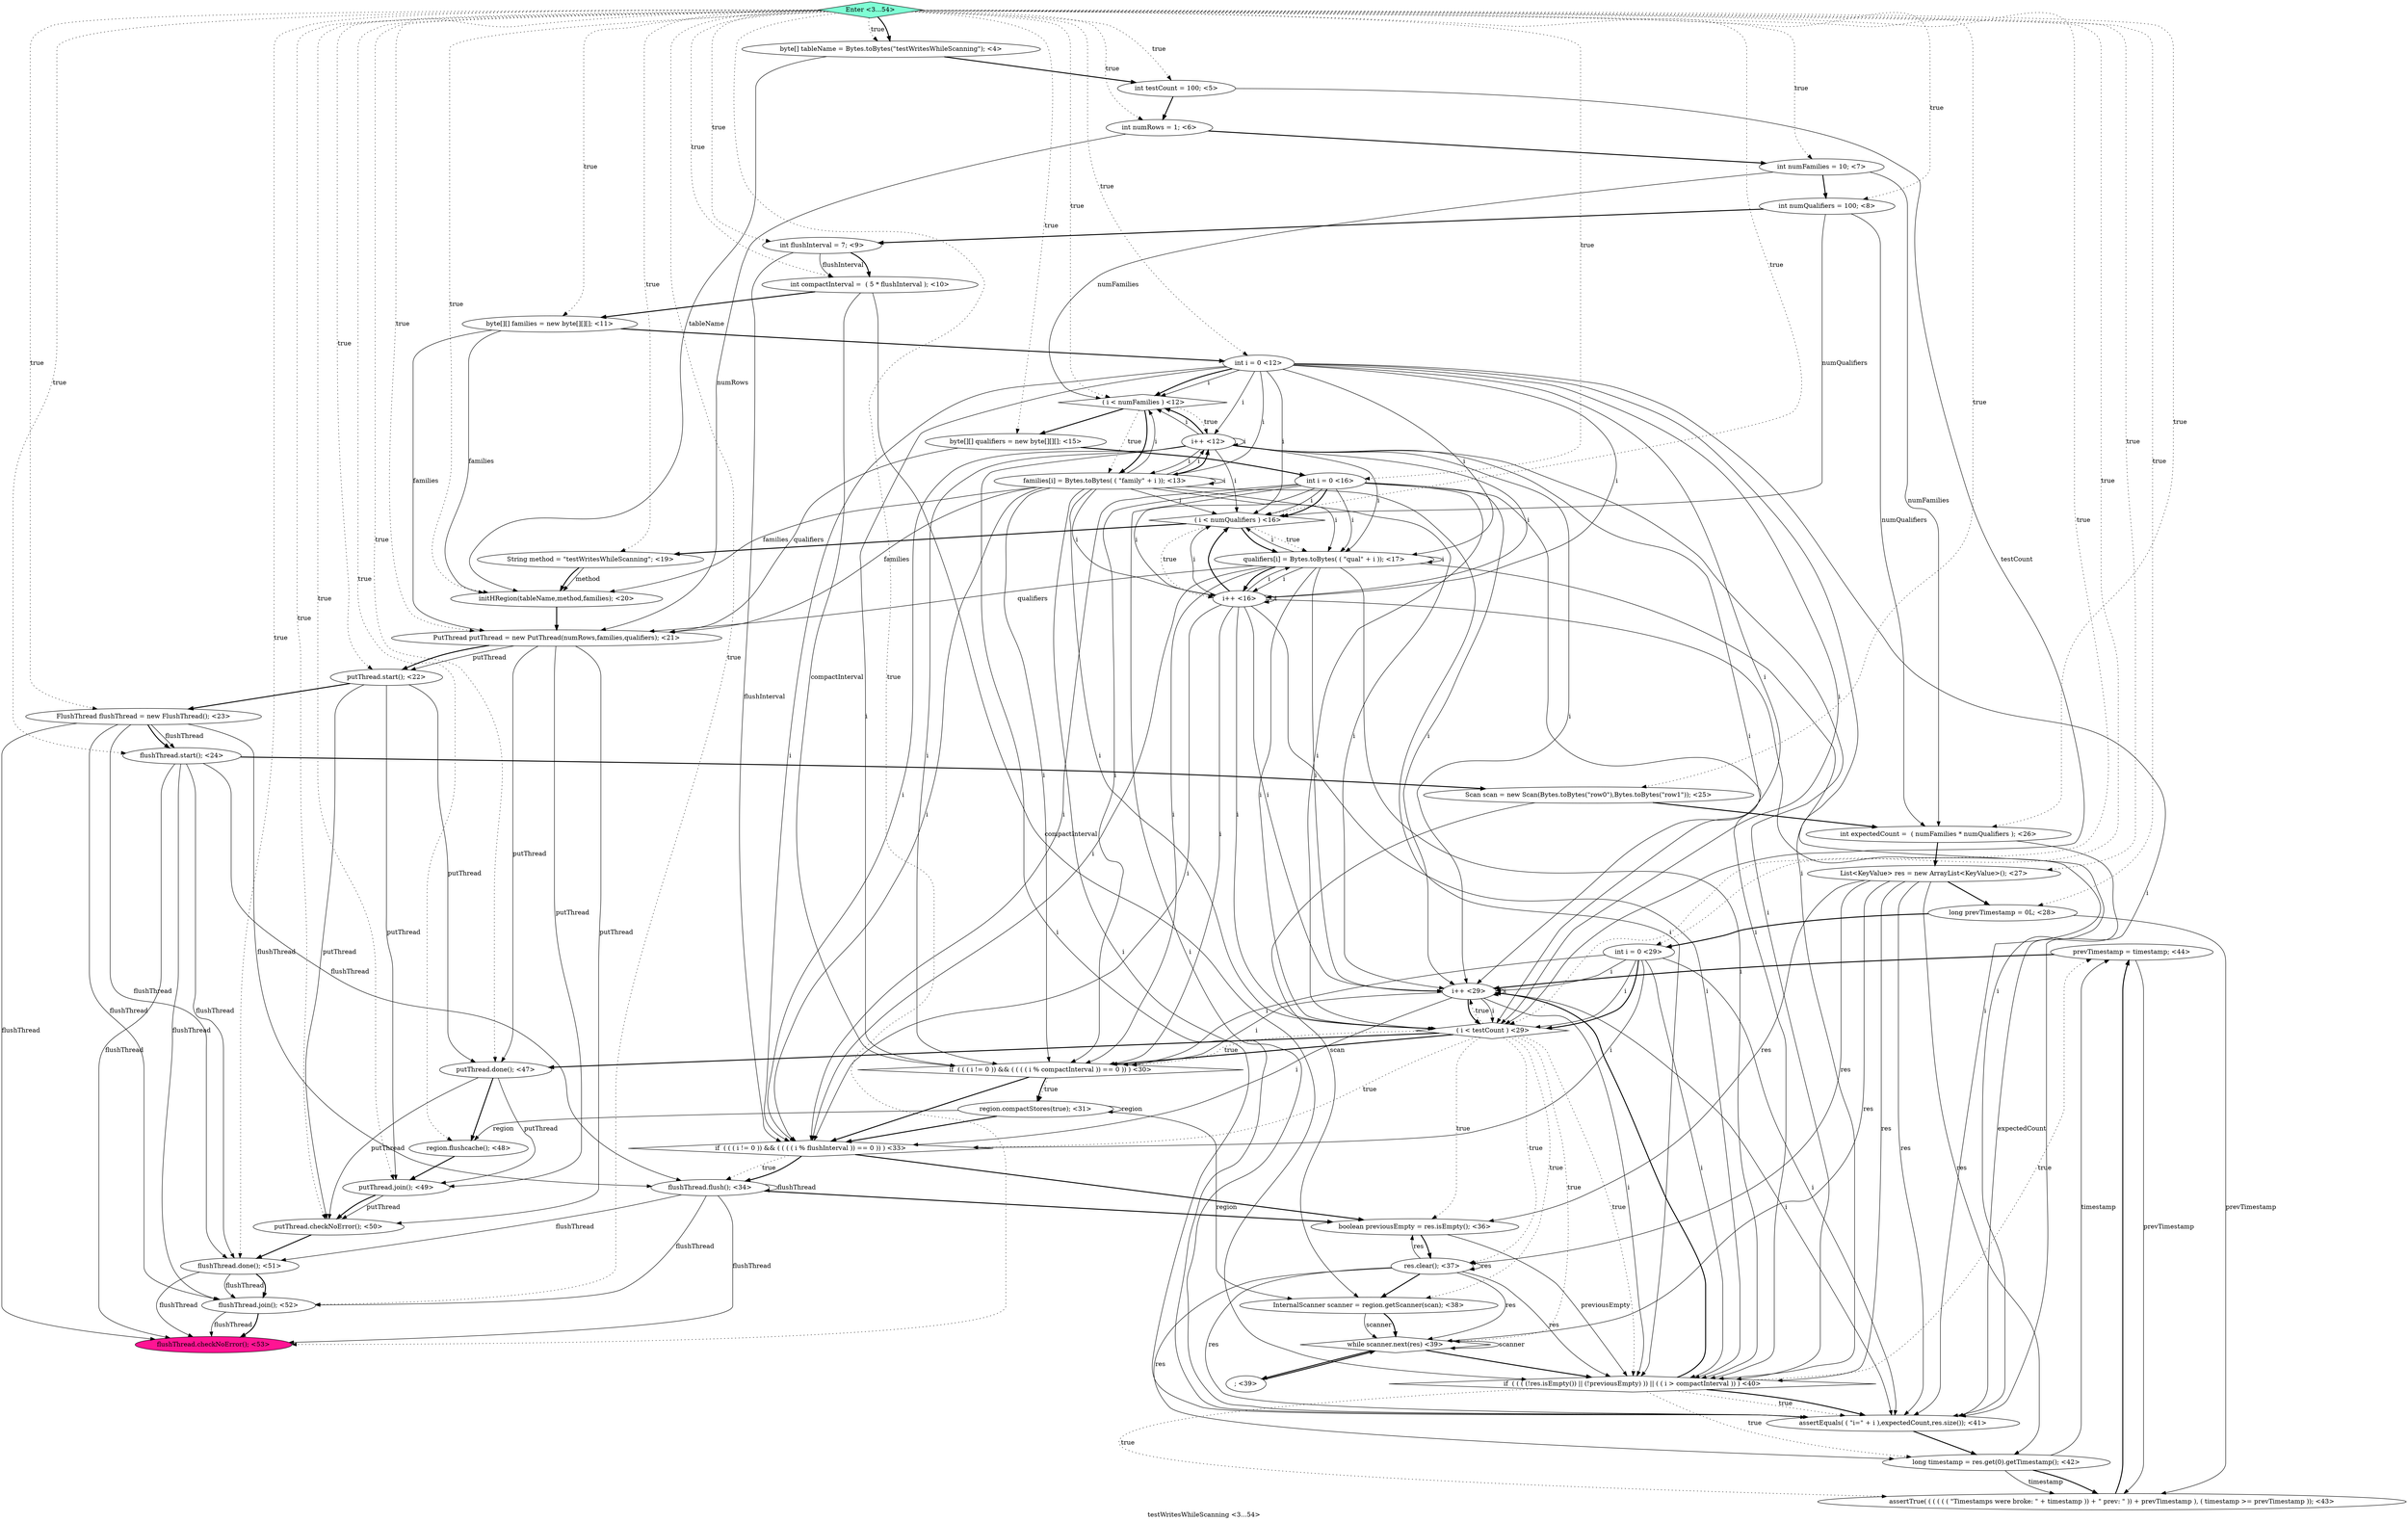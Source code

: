 digraph PDG {
label = "testWritesWhileScanning <3...54>";
0.43 [style = filled, label = "prevTimestamp = timestamp; <44>", fillcolor = white, shape = ellipse];
0.3 [style = filled, label = "int numFamilies = 10; <7>", fillcolor = white, shape = ellipse];
0.27 [style = filled, label = "int i = 0 <29>", fillcolor = white, shape = ellipse];
0.19 [style = filled, label = "PutThread putThread = new PutThread(numRows,families,qualifiers); <21>", fillcolor = white, shape = ellipse];
0.48 [style = filled, label = "flushThread.done(); <51>", fillcolor = white, shape = ellipse];
0.14 [style = filled, label = " ( i < numQualifiers ) <16>", fillcolor = white, shape = diamond];
0.5 [style = filled, label = "int flushInterval = 7; <9>", fillcolor = white, shape = ellipse];
0.40 [style = filled, label = "assertEquals( ( \"i=\" + i ),expectedCount,res.size()); <41>", fillcolor = white, shape = ellipse];
0.41 [style = filled, label = "long timestamp = res.get(0).getTimestamp(); <42>", fillcolor = white, shape = ellipse];
0.31 [style = filled, label = "region.compactStores(true); <31>", fillcolor = white, shape = ellipse];
0.2 [style = filled, label = "int numRows = 1; <6>", fillcolor = white, shape = ellipse];
0.23 [style = filled, label = "Scan scan = new Scan(Bytes.toBytes(\"row0\"),Bytes.toBytes(\"row1\")); <25>", fillcolor = white, shape = ellipse];
0.47 [style = filled, label = "putThread.checkNoError(); <50>", fillcolor = white, shape = ellipse];
0.50 [style = filled, label = "flushThread.checkNoError(); <53>", fillcolor = deeppink, shape = ellipse];
0.51 [style = filled, label = "Enter <3...54>", fillcolor = aquamarine, shape = diamond];
0.46 [style = filled, label = "putThread.join(); <49>", fillcolor = white, shape = ellipse];
0.10 [style = filled, label = "i++ <12>", fillcolor = white, shape = ellipse];
0.0 [style = filled, label = "byte[] tableName = Bytes.toBytes(\"testWritesWhileScanning\"); <4>", fillcolor = white, shape = ellipse];
0.16 [style = filled, label = "qualifiers[i] = Bytes.toBytes( ( \"qual\" + i )); <17>", fillcolor = white, shape = ellipse];
0.15 [style = filled, label = "i++ <16>", fillcolor = white, shape = ellipse];
0.21 [style = filled, label = "FlushThread flushThread = new FlushThread(); <23>", fillcolor = white, shape = ellipse];
0.36 [style = filled, label = "InternalScanner scanner = region.getScanner(scan); <38>", fillcolor = white, shape = ellipse];
0.39 [style = filled, label = "if  ( ( ( (!res.isEmpty()) || (!previousEmpty) )) || ( ( i > compactInterval )) ) <40>", fillcolor = white, shape = diamond];
0.30 [style = filled, label = "if  ( ( ( i != 0 )) && ( ( ( ( i % compactInterval )) == 0 )) ) <30>", fillcolor = white, shape = diamond];
0.12 [style = filled, label = "byte[][] qualifiers = new byte[][][]; <15>", fillcolor = white, shape = ellipse];
0.49 [style = filled, label = "flushThread.join(); <52>", fillcolor = white, shape = ellipse];
0.9 [style = filled, label = " ( i < numFamilies ) <12>", fillcolor = white, shape = diamond];
0.13 [style = filled, label = "int i = 0 <16>", fillcolor = white, shape = ellipse];
0.42 [style = filled, label = "assertTrue( ( ( ( ( ( \"Timestamps were broke: \" + timestamp )) + \" prev: \" )) + prevTimestamp ), ( timestamp >= prevTimestamp )); <43>", fillcolor = white, shape = ellipse];
0.1 [style = filled, label = "int testCount = 100; <5>", fillcolor = white, shape = ellipse];
0.6 [style = filled, label = "int compactInterval =  ( 5 * flushInterval ); <10>", fillcolor = white, shape = ellipse];
0.34 [style = filled, label = "boolean previousEmpty = res.isEmpty(); <36>", fillcolor = white, shape = ellipse];
0.37 [style = filled, label = "while scanner.next(res) <39>", fillcolor = white, shape = diamond];
0.11 [style = filled, label = "families[i] = Bytes.toBytes( ( \"family\" + i )); <13>", fillcolor = white, shape = ellipse];
0.4 [style = filled, label = "int numQualifiers = 100; <8>", fillcolor = white, shape = ellipse];
0.44 [style = filled, label = "putThread.done(); <47>", fillcolor = white, shape = ellipse];
0.29 [style = filled, label = "i++ <29>", fillcolor = white, shape = ellipse];
0.7 [style = filled, label = "byte[][] families = new byte[][][]; <11>", fillcolor = white, shape = ellipse];
0.28 [style = filled, label = " ( i < testCount ) <29>", fillcolor = white, shape = diamond];
0.22 [style = filled, label = "flushThread.start(); <24>", fillcolor = white, shape = ellipse];
0.8 [style = filled, label = "int i = 0 <12>", fillcolor = white, shape = ellipse];
0.20 [style = filled, label = "putThread.start(); <22>", fillcolor = white, shape = ellipse];
0.26 [style = filled, label = "long prevTimestamp = 0L; <28>", fillcolor = white, shape = ellipse];
0.17 [style = filled, label = "String method = \"testWritesWhileScanning\"; <19>", fillcolor = white, shape = ellipse];
0.33 [style = filled, label = "flushThread.flush(); <34>", fillcolor = white, shape = ellipse];
0.18 [style = filled, label = "initHRegion(tableName,method,families); <20>", fillcolor = white, shape = ellipse];
0.25 [style = filled, label = "List<KeyValue> res = new ArrayList<KeyValue>(); <27>", fillcolor = white, shape = ellipse];
0.38 [style = filled, label = "; <39>", fillcolor = white, shape = ellipse];
0.24 [style = filled, label = "int expectedCount =  ( numFamilies * numQualifiers ); <26>", fillcolor = white, shape = ellipse];
0.45 [style = filled, label = "region.flushcache(); <48>", fillcolor = white, shape = ellipse];
0.32 [style = filled, label = "if  ( ( ( i != 0 )) && ( ( ( ( i % flushInterval )) == 0 )) ) <33>", fillcolor = white, shape = diamond];
0.35 [style = filled, label = "res.clear(); <37>", fillcolor = white, shape = ellipse];
0.0 -> 0.1 [style = bold, label=""];
0.0 -> 0.18 [style = solid, label="tableName"];
0.1 -> 0.2 [style = bold, label=""];
0.1 -> 0.28 [style = solid, label="testCount"];
0.2 -> 0.3 [style = bold, label=""];
0.2 -> 0.19 [style = solid, label="numRows"];
0.3 -> 0.4 [style = bold, label=""];
0.3 -> 0.9 [style = solid, label="numFamilies"];
0.3 -> 0.24 [style = solid, label="numFamilies"];
0.4 -> 0.5 [style = bold, label=""];
0.4 -> 0.14 [style = solid, label="numQualifiers"];
0.4 -> 0.24 [style = solid, label="numQualifiers"];
0.5 -> 0.6 [style = solid, label="flushInterval"];
0.5 -> 0.6 [style = bold, label=""];
0.5 -> 0.32 [style = solid, label="flushInterval"];
0.6 -> 0.7 [style = bold, label=""];
0.6 -> 0.30 [style = solid, label="compactInterval"];
0.6 -> 0.39 [style = solid, label="compactInterval"];
0.7 -> 0.8 [style = bold, label=""];
0.7 -> 0.18 [style = solid, label="families"];
0.7 -> 0.19 [style = solid, label="families"];
0.8 -> 0.9 [style = solid, label="i"];
0.8 -> 0.9 [style = bold, label=""];
0.8 -> 0.10 [style = solid, label="i"];
0.8 -> 0.11 [style = solid, label="i"];
0.8 -> 0.14 [style = solid, label="i"];
0.8 -> 0.15 [style = solid, label="i"];
0.8 -> 0.16 [style = solid, label="i"];
0.8 -> 0.28 [style = solid, label="i"];
0.8 -> 0.29 [style = solid, label="i"];
0.8 -> 0.30 [style = solid, label="i"];
0.8 -> 0.32 [style = solid, label="i"];
0.8 -> 0.39 [style = solid, label="i"];
0.8 -> 0.40 [style = solid, label="i"];
0.9 -> 0.10 [style = dotted, label="true"];
0.9 -> 0.11 [style = dotted, label="true"];
0.9 -> 0.11 [style = bold, label=""];
0.9 -> 0.12 [style = bold, label=""];
0.10 -> 0.9 [style = solid, label="i"];
0.10 -> 0.9 [style = bold, label=""];
0.10 -> 0.10 [style = solid, label="i"];
0.10 -> 0.11 [style = solid, label="i"];
0.10 -> 0.14 [style = solid, label="i"];
0.10 -> 0.15 [style = solid, label="i"];
0.10 -> 0.16 [style = solid, label="i"];
0.10 -> 0.28 [style = solid, label="i"];
0.10 -> 0.29 [style = solid, label="i"];
0.10 -> 0.30 [style = solid, label="i"];
0.10 -> 0.32 [style = solid, label="i"];
0.10 -> 0.39 [style = solid, label="i"];
0.10 -> 0.40 [style = solid, label="i"];
0.11 -> 0.9 [style = solid, label="i"];
0.11 -> 0.10 [style = solid, label="i"];
0.11 -> 0.10 [style = bold, label=""];
0.11 -> 0.11 [style = solid, label="i"];
0.11 -> 0.14 [style = solid, label="i"];
0.11 -> 0.15 [style = solid, label="i"];
0.11 -> 0.16 [style = solid, label="i"];
0.11 -> 0.18 [style = solid, label="families"];
0.11 -> 0.19 [style = solid, label="families"];
0.11 -> 0.28 [style = solid, label="i"];
0.11 -> 0.29 [style = solid, label="i"];
0.11 -> 0.30 [style = solid, label="i"];
0.11 -> 0.32 [style = solid, label="i"];
0.11 -> 0.39 [style = solid, label="i"];
0.11 -> 0.40 [style = solid, label="i"];
0.12 -> 0.13 [style = bold, label=""];
0.12 -> 0.19 [style = solid, label="qualifiers"];
0.13 -> 0.14 [style = solid, label="i"];
0.13 -> 0.14 [style = bold, label=""];
0.13 -> 0.15 [style = solid, label="i"];
0.13 -> 0.16 [style = solid, label="i"];
0.13 -> 0.28 [style = solid, label="i"];
0.13 -> 0.29 [style = solid, label="i"];
0.13 -> 0.30 [style = solid, label="i"];
0.13 -> 0.32 [style = solid, label="i"];
0.13 -> 0.39 [style = solid, label="i"];
0.13 -> 0.40 [style = solid, label="i"];
0.14 -> 0.15 [style = dotted, label="true"];
0.14 -> 0.16 [style = dotted, label="true"];
0.14 -> 0.16 [style = bold, label=""];
0.14 -> 0.17 [style = bold, label=""];
0.15 -> 0.14 [style = solid, label="i"];
0.15 -> 0.14 [style = bold, label=""];
0.15 -> 0.15 [style = solid, label="i"];
0.15 -> 0.16 [style = solid, label="i"];
0.15 -> 0.28 [style = solid, label="i"];
0.15 -> 0.29 [style = solid, label="i"];
0.15 -> 0.30 [style = solid, label="i"];
0.15 -> 0.32 [style = solid, label="i"];
0.15 -> 0.39 [style = solid, label="i"];
0.15 -> 0.40 [style = solid, label="i"];
0.16 -> 0.14 [style = solid, label="i"];
0.16 -> 0.15 [style = solid, label="i"];
0.16 -> 0.15 [style = bold, label=""];
0.16 -> 0.16 [style = solid, label="i"];
0.16 -> 0.19 [style = solid, label="qualifiers"];
0.16 -> 0.28 [style = solid, label="i"];
0.16 -> 0.29 [style = solid, label="i"];
0.16 -> 0.30 [style = solid, label="i"];
0.16 -> 0.32 [style = solid, label="i"];
0.16 -> 0.39 [style = solid, label="i"];
0.16 -> 0.40 [style = solid, label="i"];
0.17 -> 0.18 [style = solid, label="method"];
0.17 -> 0.18 [style = bold, label=""];
0.18 -> 0.19 [style = bold, label=""];
0.19 -> 0.20 [style = solid, label="putThread"];
0.19 -> 0.20 [style = bold, label=""];
0.19 -> 0.44 [style = solid, label="putThread"];
0.19 -> 0.46 [style = solid, label="putThread"];
0.19 -> 0.47 [style = solid, label="putThread"];
0.20 -> 0.21 [style = bold, label=""];
0.20 -> 0.44 [style = solid, label="putThread"];
0.20 -> 0.46 [style = solid, label="putThread"];
0.20 -> 0.47 [style = solid, label="putThread"];
0.21 -> 0.22 [style = solid, label="flushThread"];
0.21 -> 0.22 [style = bold, label=""];
0.21 -> 0.33 [style = solid, label="flushThread"];
0.21 -> 0.48 [style = solid, label="flushThread"];
0.21 -> 0.49 [style = solid, label="flushThread"];
0.21 -> 0.50 [style = solid, label="flushThread"];
0.22 -> 0.23 [style = bold, label=""];
0.22 -> 0.33 [style = solid, label="flushThread"];
0.22 -> 0.48 [style = solid, label="flushThread"];
0.22 -> 0.49 [style = solid, label="flushThread"];
0.22 -> 0.50 [style = solid, label="flushThread"];
0.23 -> 0.24 [style = bold, label=""];
0.23 -> 0.36 [style = solid, label="scan"];
0.24 -> 0.25 [style = bold, label=""];
0.24 -> 0.40 [style = solid, label="expectedCount"];
0.25 -> 0.26 [style = bold, label=""];
0.25 -> 0.34 [style = solid, label="res"];
0.25 -> 0.35 [style = solid, label="res"];
0.25 -> 0.37 [style = solid, label="res"];
0.25 -> 0.39 [style = solid, label="res"];
0.25 -> 0.40 [style = solid, label="res"];
0.25 -> 0.41 [style = solid, label="res"];
0.26 -> 0.27 [style = bold, label=""];
0.26 -> 0.42 [style = solid, label="prevTimestamp"];
0.27 -> 0.28 [style = solid, label="i"];
0.27 -> 0.28 [style = bold, label=""];
0.27 -> 0.29 [style = solid, label="i"];
0.27 -> 0.30 [style = solid, label="i"];
0.27 -> 0.32 [style = solid, label="i"];
0.27 -> 0.39 [style = solid, label="i"];
0.27 -> 0.40 [style = solid, label="i"];
0.28 -> 0.29 [style = dotted, label="true"];
0.28 -> 0.30 [style = dotted, label="true"];
0.28 -> 0.30 [style = bold, label=""];
0.28 -> 0.32 [style = dotted, label="true"];
0.28 -> 0.34 [style = dotted, label="true"];
0.28 -> 0.35 [style = dotted, label="true"];
0.28 -> 0.36 [style = dotted, label="true"];
0.28 -> 0.37 [style = dotted, label="true"];
0.28 -> 0.39 [style = dotted, label="true"];
0.28 -> 0.44 [style = bold, label=""];
0.29 -> 0.28 [style = solid, label="i"];
0.29 -> 0.28 [style = bold, label=""];
0.29 -> 0.29 [style = solid, label="i"];
0.29 -> 0.30 [style = solid, label="i"];
0.29 -> 0.32 [style = solid, label="i"];
0.29 -> 0.39 [style = solid, label="i"];
0.29 -> 0.40 [style = solid, label="i"];
0.30 -> 0.31 [style = dotted, label="true"];
0.30 -> 0.31 [style = bold, label=""];
0.30 -> 0.32 [style = bold, label=""];
0.31 -> 0.31 [style = solid, label="region"];
0.31 -> 0.32 [style = bold, label=""];
0.31 -> 0.36 [style = solid, label="region"];
0.31 -> 0.45 [style = solid, label="region"];
0.32 -> 0.33 [style = dotted, label="true"];
0.32 -> 0.33 [style = bold, label=""];
0.32 -> 0.34 [style = bold, label=""];
0.33 -> 0.33 [style = solid, label="flushThread"];
0.33 -> 0.34 [style = bold, label=""];
0.33 -> 0.48 [style = solid, label="flushThread"];
0.33 -> 0.49 [style = solid, label="flushThread"];
0.33 -> 0.50 [style = solid, label="flushThread"];
0.34 -> 0.35 [style = bold, label=""];
0.34 -> 0.39 [style = solid, label="previousEmpty"];
0.35 -> 0.34 [style = solid, label="res"];
0.35 -> 0.35 [style = solid, label="res"];
0.35 -> 0.36 [style = bold, label=""];
0.35 -> 0.37 [style = solid, label="res"];
0.35 -> 0.39 [style = solid, label="res"];
0.35 -> 0.40 [style = solid, label="res"];
0.35 -> 0.41 [style = solid, label="res"];
0.36 -> 0.37 [style = solid, label="scanner"];
0.36 -> 0.37 [style = bold, label=""];
0.37 -> 0.37 [style = solid, label="scanner"];
0.37 -> 0.38 [style = bold, label=""];
0.37 -> 0.39 [style = bold, label=""];
0.38 -> 0.37 [style = bold, label=""];
0.39 -> 0.29 [style = bold, label=""];
0.39 -> 0.40 [style = dotted, label="true"];
0.39 -> 0.40 [style = bold, label=""];
0.39 -> 0.41 [style = dotted, label="true"];
0.39 -> 0.42 [style = dotted, label="true"];
0.39 -> 0.43 [style = dotted, label="true"];
0.40 -> 0.41 [style = bold, label=""];
0.41 -> 0.42 [style = solid, label="timestamp"];
0.41 -> 0.42 [style = bold, label=""];
0.41 -> 0.43 [style = solid, label="timestamp"];
0.42 -> 0.43 [style = bold, label=""];
0.43 -> 0.29 [style = bold, label=""];
0.43 -> 0.42 [style = solid, label="prevTimestamp"];
0.44 -> 0.45 [style = bold, label=""];
0.44 -> 0.46 [style = solid, label="putThread"];
0.44 -> 0.47 [style = solid, label="putThread"];
0.45 -> 0.46 [style = bold, label=""];
0.46 -> 0.47 [style = solid, label="putThread"];
0.46 -> 0.47 [style = bold, label=""];
0.47 -> 0.48 [style = bold, label=""];
0.48 -> 0.49 [style = solid, label="flushThread"];
0.48 -> 0.49 [style = bold, label=""];
0.48 -> 0.50 [style = solid, label="flushThread"];
0.49 -> 0.50 [style = solid, label="flushThread"];
0.49 -> 0.50 [style = bold, label=""];
0.51 -> 0.0 [style = dotted, label="true"];
0.51 -> 0.0 [style = bold, label=""];
0.51 -> 0.1 [style = dotted, label="true"];
0.51 -> 0.2 [style = dotted, label="true"];
0.51 -> 0.3 [style = dotted, label="true"];
0.51 -> 0.4 [style = dotted, label="true"];
0.51 -> 0.5 [style = dotted, label="true"];
0.51 -> 0.6 [style = dotted, label="true"];
0.51 -> 0.7 [style = dotted, label="true"];
0.51 -> 0.8 [style = dotted, label="true"];
0.51 -> 0.9 [style = dotted, label="true"];
0.51 -> 0.12 [style = dotted, label="true"];
0.51 -> 0.13 [style = dotted, label="true"];
0.51 -> 0.14 [style = dotted, label="true"];
0.51 -> 0.17 [style = dotted, label="true"];
0.51 -> 0.18 [style = dotted, label="true"];
0.51 -> 0.19 [style = dotted, label="true"];
0.51 -> 0.20 [style = dotted, label="true"];
0.51 -> 0.21 [style = dotted, label="true"];
0.51 -> 0.22 [style = dotted, label="true"];
0.51 -> 0.23 [style = dotted, label="true"];
0.51 -> 0.24 [style = dotted, label="true"];
0.51 -> 0.25 [style = dotted, label="true"];
0.51 -> 0.26 [style = dotted, label="true"];
0.51 -> 0.27 [style = dotted, label="true"];
0.51 -> 0.28 [style = dotted, label="true"];
0.51 -> 0.44 [style = dotted, label="true"];
0.51 -> 0.45 [style = dotted, label="true"];
0.51 -> 0.46 [style = dotted, label="true"];
0.51 -> 0.47 [style = dotted, label="true"];
0.51 -> 0.48 [style = dotted, label="true"];
0.51 -> 0.49 [style = dotted, label="true"];
0.51 -> 0.50 [style = dotted, label="true"];
}
